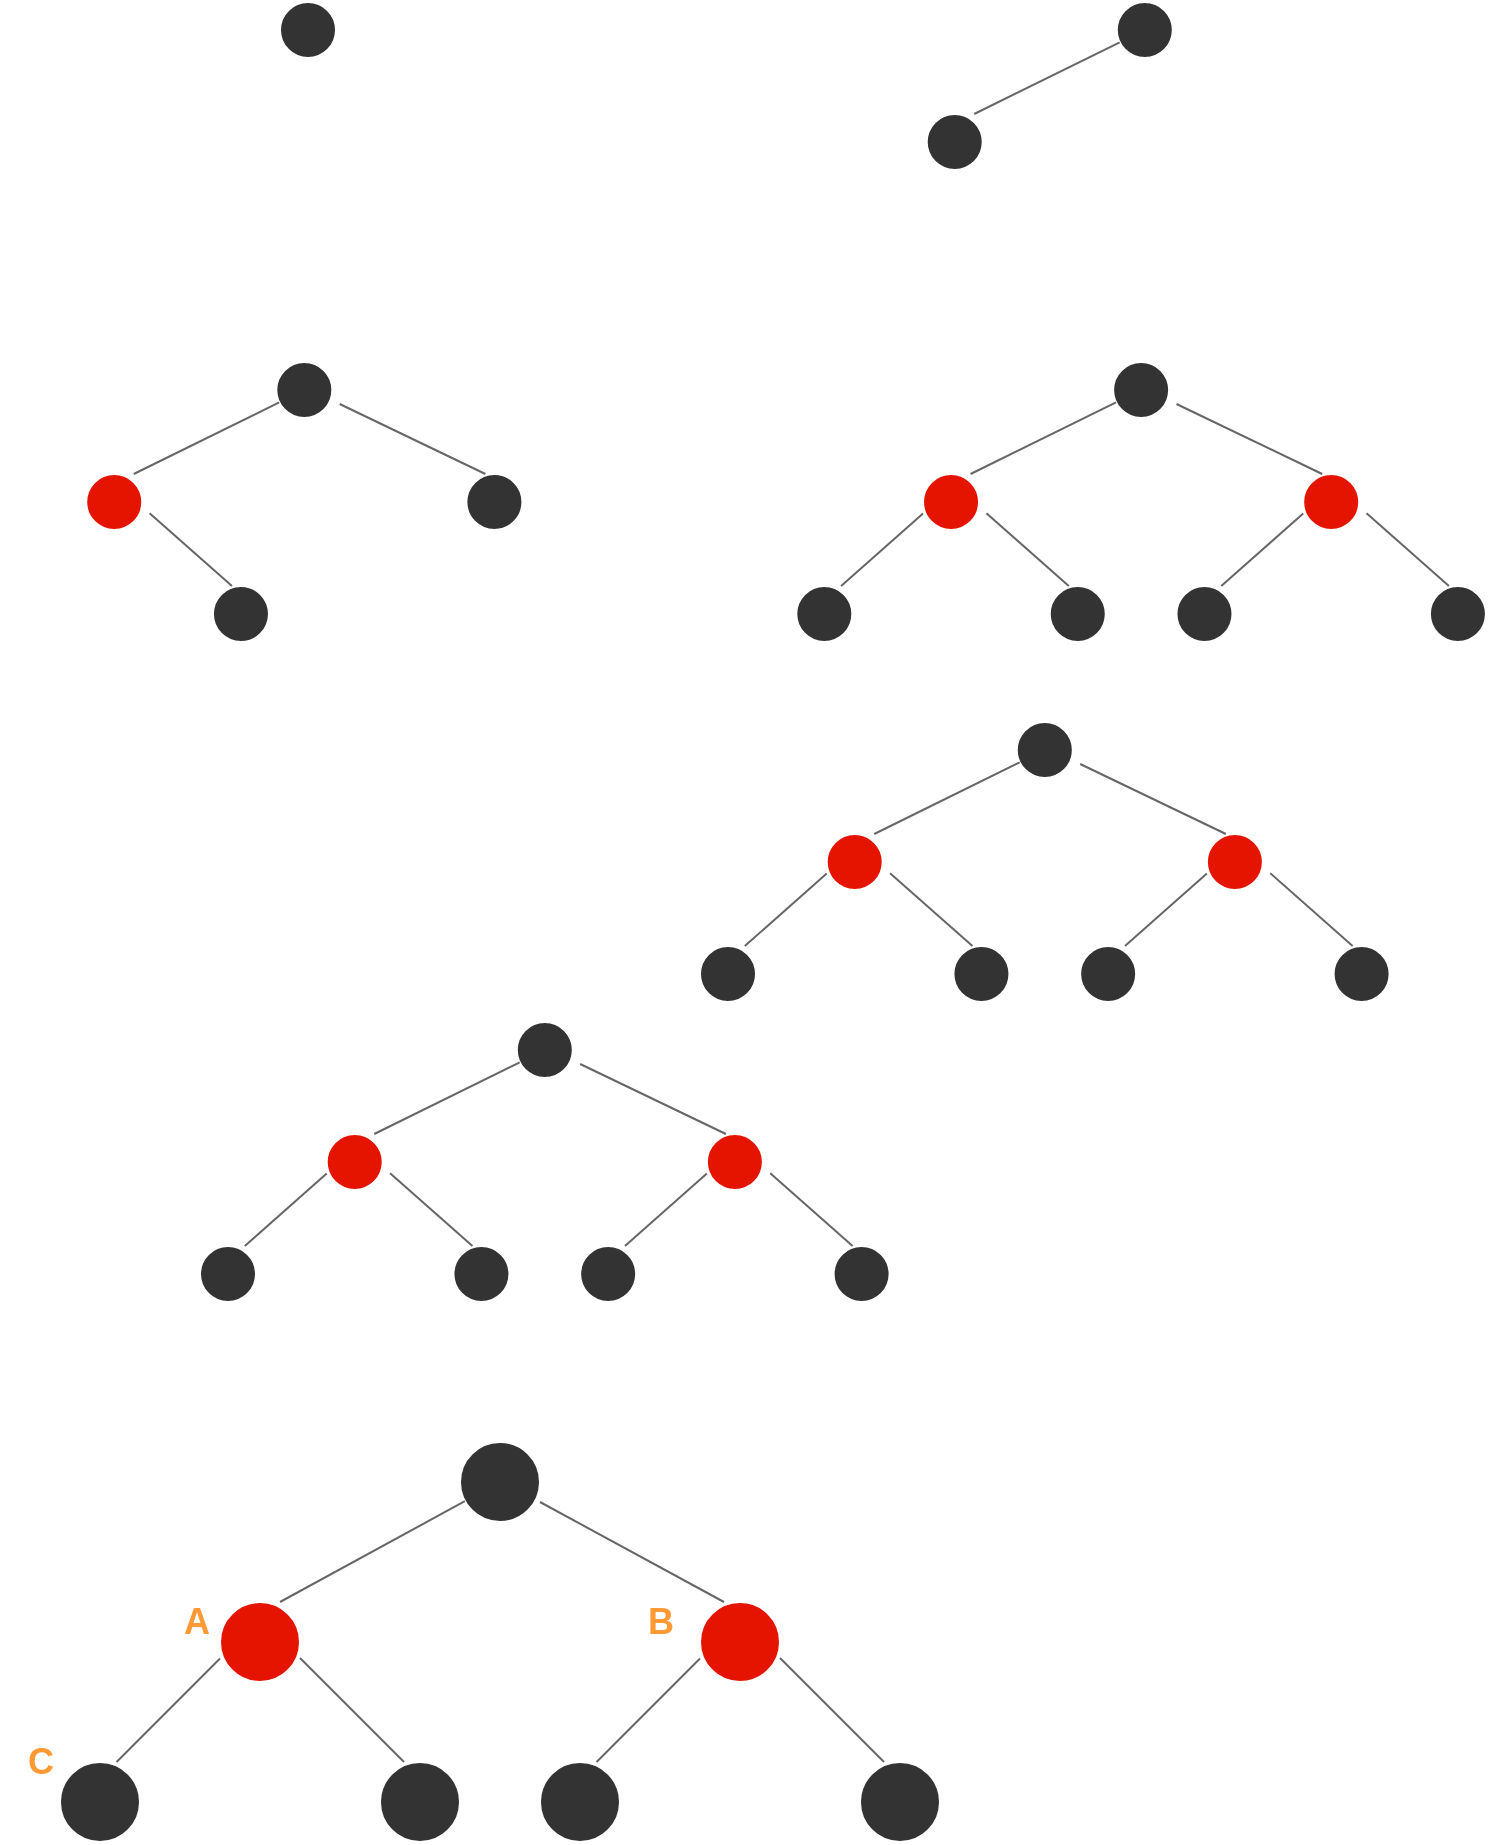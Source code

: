 <mxfile version="24.7.14">
  <diagram name="第 1 页" id="RxgsKimNO08vxueoqrla">
    <mxGraphModel dx="1149" dy="-543" grid="1" gridSize="10" guides="1" tooltips="1" connect="1" arrows="1" fold="1" page="1" pageScale="1" pageWidth="827" pageHeight="1169" math="0" shadow="0">
      <root>
        <mxCell id="0" />
        <mxCell id="1" parent="0" />
        <mxCell id="426iSz_YMCcupiuUeWzE-87" value="" style="ellipse;whiteSpace=wrap;html=1;aspect=fixed;fillColor=#e51400;fontColor=#ffffff;strokeColor=#FFFFFF;" parent="1" vertex="1">
          <mxGeometry x="150" y="2000" width="40" height="40" as="geometry" />
        </mxCell>
        <mxCell id="426iSz_YMCcupiuUeWzE-88" value="" style="ellipse;whiteSpace=wrap;html=1;aspect=fixed;fillColor=#333333;fontColor=#000000;strokeColor=#FFFFFF;" parent="1" vertex="1">
          <mxGeometry x="70" y="2080" width="40" height="40" as="geometry" />
        </mxCell>
        <mxCell id="426iSz_YMCcupiuUeWzE-89" value="" style="ellipse;whiteSpace=wrap;html=1;aspect=fixed;fillColor=#333333;strokeColor=#FFFFFF;" parent="1" vertex="1">
          <mxGeometry x="230" y="2080" width="40" height="40" as="geometry" />
        </mxCell>
        <mxCell id="426iSz_YMCcupiuUeWzE-90" value="" style="endArrow=none;html=1;rounded=0;entryX=0;entryY=1;entryDx=0;entryDy=0;fillColor=#f5f5f5;gradientColor=#b3b3b3;strokeColor=#666666;" parent="1" edge="1">
          <mxGeometry width="50" height="50" relative="1" as="geometry">
            <mxPoint x="98.282" y="2079.998" as="sourcePoint" />
            <mxPoint x="149.998" y="2028.282" as="targetPoint" />
          </mxGeometry>
        </mxCell>
        <mxCell id="426iSz_YMCcupiuUeWzE-91" value="" style="endArrow=none;html=1;rounded=0;entryX=0;entryY=1;entryDx=0;entryDy=0;fillColor=#f5f5f5;gradientColor=#b3b3b3;strokeColor=#666666;" parent="1" edge="1">
          <mxGeometry width="50" height="50" relative="1" as="geometry">
            <mxPoint x="190.0" y="2028" as="sourcePoint" />
            <mxPoint x="242.0" y="2080" as="targetPoint" />
          </mxGeometry>
        </mxCell>
        <mxCell id="426iSz_YMCcupiuUeWzE-92" value="" style="ellipse;whiteSpace=wrap;html=1;aspect=fixed;fillColor=#e51400;fontColor=#ffffff;strokeColor=#FFFFFF;" parent="1" vertex="1">
          <mxGeometry x="390" y="2000" width="40" height="40" as="geometry" />
        </mxCell>
        <mxCell id="426iSz_YMCcupiuUeWzE-93" value="" style="ellipse;whiteSpace=wrap;html=1;aspect=fixed;fillColor=#333333;strokeColor=#FFFFFF;" parent="1" vertex="1">
          <mxGeometry x="310" y="2080" width="40" height="40" as="geometry" />
        </mxCell>
        <mxCell id="426iSz_YMCcupiuUeWzE-94" value="" style="ellipse;whiteSpace=wrap;html=1;aspect=fixed;fillColor=#333333;strokeColor=#FFFFFF;" parent="1" vertex="1">
          <mxGeometry x="470" y="2080" width="40" height="40" as="geometry" />
        </mxCell>
        <mxCell id="426iSz_YMCcupiuUeWzE-95" value="" style="endArrow=none;html=1;rounded=0;entryX=0;entryY=1;entryDx=0;entryDy=0;fillColor=#f5f5f5;gradientColor=#b3b3b3;strokeColor=#666666;" parent="1" edge="1">
          <mxGeometry width="50" height="50" relative="1" as="geometry">
            <mxPoint x="338.282" y="2079.998" as="sourcePoint" />
            <mxPoint x="389.998" y="2028.282" as="targetPoint" />
          </mxGeometry>
        </mxCell>
        <mxCell id="426iSz_YMCcupiuUeWzE-96" value="" style="endArrow=none;html=1;rounded=0;entryX=0;entryY=1;entryDx=0;entryDy=0;fillColor=#f5f5f5;gradientColor=#b3b3b3;strokeColor=#666666;" parent="1" edge="1">
          <mxGeometry width="50" height="50" relative="1" as="geometry">
            <mxPoint x="430.0" y="2028" as="sourcePoint" />
            <mxPoint x="482.0" y="2080" as="targetPoint" />
          </mxGeometry>
        </mxCell>
        <mxCell id="426iSz_YMCcupiuUeWzE-97" value="" style="ellipse;whiteSpace=wrap;html=1;aspect=fixed;fillColor=#333333;strokeColor=#FFFFFF;" parent="1" vertex="1">
          <mxGeometry x="270" y="1920" width="40" height="40" as="geometry" />
        </mxCell>
        <mxCell id="426iSz_YMCcupiuUeWzE-98" value="" style="endArrow=none;html=1;rounded=0;fillColor=#f5f5f5;gradientColor=#b3b3b3;strokeColor=#666666;" parent="1" target="426iSz_YMCcupiuUeWzE-97" edge="1">
          <mxGeometry width="50" height="50" relative="1" as="geometry">
            <mxPoint x="180" y="2000" as="sourcePoint" />
            <mxPoint x="230" y="1950" as="targetPoint" />
          </mxGeometry>
        </mxCell>
        <mxCell id="426iSz_YMCcupiuUeWzE-99" value="" style="endArrow=none;html=1;rounded=0;fillColor=#f5f5f5;gradientColor=#b3b3b3;strokeColor=#666666;" parent="1" edge="1">
          <mxGeometry width="50" height="50" relative="1" as="geometry">
            <mxPoint x="402.0" y="2000" as="sourcePoint" />
            <mxPoint x="310.0" y="1950" as="targetPoint" />
          </mxGeometry>
        </mxCell>
        <mxCell id="426iSz_YMCcupiuUeWzE-101" value="&lt;font size=&quot;1&quot; color=&quot;#ff9933&quot;&gt;&lt;b style=&quot;font-size: 18px;&quot;&gt;B&lt;/b&gt;&lt;/font&gt;" style="text;html=1;align=center;verticalAlign=middle;resizable=0;points=[];autosize=1;strokeColor=none;fillColor=none;strokeWidth=11;" parent="1" vertex="1">
          <mxGeometry x="350" y="1990" width="40" height="40" as="geometry" />
        </mxCell>
        <mxCell id="426iSz_YMCcupiuUeWzE-105" value="&lt;font color=&quot;#ff9933&quot;&gt;&lt;span style=&quot;font-size: 18px;&quot;&gt;&lt;b&gt;C&lt;/b&gt;&lt;/span&gt;&lt;/font&gt;" style="text;html=1;align=center;verticalAlign=middle;resizable=0;points=[];autosize=1;strokeColor=none;fillColor=none;strokeWidth=11;" parent="1" vertex="1">
          <mxGeometry x="40" y="2060" width="40" height="40" as="geometry" />
        </mxCell>
        <mxCell id="426iSz_YMCcupiuUeWzE-106" value="&lt;font color=&quot;#ff9933&quot;&gt;&lt;span style=&quot;font-size: 18px;&quot;&gt;&lt;b&gt;A&lt;/b&gt;&lt;/span&gt;&lt;/font&gt;" style="text;html=1;align=center;verticalAlign=middle;resizable=0;points=[];autosize=1;strokeColor=none;fillColor=none;strokeWidth=11;" parent="1" vertex="1">
          <mxGeometry x="118.18" y="1990" width="40" height="40" as="geometry" />
        </mxCell>
        <mxCell id="Ltbsz4RCoXlC1LkhNw07-54" value="" style="group" vertex="1" connectable="0" parent="1">
          <mxGeometry x="390" y="1560" width="348.48" height="140" as="geometry" />
        </mxCell>
        <mxCell id="Ltbsz4RCoXlC1LkhNw07-55" value="" style="ellipse;whiteSpace=wrap;html=1;aspect=fixed;fillColor=#e51400;fontColor=#ffffff;strokeColor=#FFFFFF;" vertex="1" parent="Ltbsz4RCoXlC1LkhNw07-54">
          <mxGeometry x="63.36" y="56" width="28" height="28" as="geometry" />
        </mxCell>
        <mxCell id="Ltbsz4RCoXlC1LkhNw07-56" value="" style="ellipse;whiteSpace=wrap;html=1;aspect=fixed;fillColor=#333333;fontColor=#000000;strokeColor=#FFFFFF;" vertex="1" parent="Ltbsz4RCoXlC1LkhNw07-54">
          <mxGeometry y="112" width="28" height="28" as="geometry" />
        </mxCell>
        <mxCell id="Ltbsz4RCoXlC1LkhNw07-57" value="" style="ellipse;whiteSpace=wrap;html=1;aspect=fixed;fillColor=#333333;strokeColor=#FFFFFF;" vertex="1" parent="Ltbsz4RCoXlC1LkhNw07-54">
          <mxGeometry x="126.72" y="112" width="28" height="28" as="geometry" />
        </mxCell>
        <mxCell id="Ltbsz4RCoXlC1LkhNw07-58" value="" style="endArrow=none;html=1;rounded=0;entryX=0;entryY=1;entryDx=0;entryDy=0;fillColor=#f5f5f5;gradientColor=#b3b3b3;strokeColor=#666666;" edge="1" parent="Ltbsz4RCoXlC1LkhNw07-54">
          <mxGeometry width="50" height="50" relative="1" as="geometry">
            <mxPoint x="22.399" y="111.999" as="sourcePoint" />
            <mxPoint x="63.358" y="75.797" as="targetPoint" />
          </mxGeometry>
        </mxCell>
        <mxCell id="Ltbsz4RCoXlC1LkhNw07-59" value="" style="endArrow=none;html=1;rounded=0;entryX=0;entryY=1;entryDx=0;entryDy=0;fillColor=#f5f5f5;gradientColor=#b3b3b3;strokeColor=#666666;" edge="1" parent="Ltbsz4RCoXlC1LkhNw07-54">
          <mxGeometry width="50" height="50" relative="1" as="geometry">
            <mxPoint x="95.04" y="75.6" as="sourcePoint" />
            <mxPoint x="136.224" y="112" as="targetPoint" />
          </mxGeometry>
        </mxCell>
        <mxCell id="Ltbsz4RCoXlC1LkhNw07-60" value="" style="ellipse;whiteSpace=wrap;html=1;aspect=fixed;fillColor=#e51400;fontColor=#ffffff;strokeColor=#FFFFFF;" vertex="1" parent="Ltbsz4RCoXlC1LkhNw07-54">
          <mxGeometry x="253.44" y="56" width="28" height="28" as="geometry" />
        </mxCell>
        <mxCell id="Ltbsz4RCoXlC1LkhNw07-61" value="" style="ellipse;whiteSpace=wrap;html=1;aspect=fixed;fillColor=#333333;strokeColor=#FFFFFF;" vertex="1" parent="Ltbsz4RCoXlC1LkhNw07-54">
          <mxGeometry x="190.08" y="112" width="28" height="28" as="geometry" />
        </mxCell>
        <mxCell id="Ltbsz4RCoXlC1LkhNw07-62" value="" style="ellipse;whiteSpace=wrap;html=1;aspect=fixed;fillColor=#333333;strokeColor=#FFFFFF;" vertex="1" parent="Ltbsz4RCoXlC1LkhNw07-54">
          <mxGeometry x="316.8" y="112" width="28" height="28" as="geometry" />
        </mxCell>
        <mxCell id="Ltbsz4RCoXlC1LkhNw07-63" value="" style="endArrow=none;html=1;rounded=0;entryX=0;entryY=1;entryDx=0;entryDy=0;fillColor=#f5f5f5;gradientColor=#b3b3b3;strokeColor=#666666;" edge="1" parent="Ltbsz4RCoXlC1LkhNw07-54">
          <mxGeometry width="50" height="50" relative="1" as="geometry">
            <mxPoint x="212.479" y="111.999" as="sourcePoint" />
            <mxPoint x="253.438" y="75.797" as="targetPoint" />
          </mxGeometry>
        </mxCell>
        <mxCell id="Ltbsz4RCoXlC1LkhNw07-64" value="" style="endArrow=none;html=1;rounded=0;entryX=0;entryY=1;entryDx=0;entryDy=0;fillColor=#f5f5f5;gradientColor=#b3b3b3;strokeColor=#666666;" edge="1" parent="Ltbsz4RCoXlC1LkhNw07-54">
          <mxGeometry width="50" height="50" relative="1" as="geometry">
            <mxPoint x="285.12" y="75.6" as="sourcePoint" />
            <mxPoint x="326.304" y="112" as="targetPoint" />
          </mxGeometry>
        </mxCell>
        <mxCell id="Ltbsz4RCoXlC1LkhNw07-65" value="" style="ellipse;whiteSpace=wrap;html=1;aspect=fixed;fillColor=#333333;strokeColor=#FFFFFF;" vertex="1" parent="Ltbsz4RCoXlC1LkhNw07-54">
          <mxGeometry x="158.4" width="28" height="28" as="geometry" />
        </mxCell>
        <mxCell id="Ltbsz4RCoXlC1LkhNw07-66" value="" style="endArrow=none;html=1;rounded=0;fillColor=#f5f5f5;gradientColor=#b3b3b3;strokeColor=#666666;" edge="1" parent="Ltbsz4RCoXlC1LkhNw07-54" target="Ltbsz4RCoXlC1LkhNw07-65">
          <mxGeometry width="50" height="50" relative="1" as="geometry">
            <mxPoint x="87.12" y="56" as="sourcePoint" />
            <mxPoint x="126.72" y="21" as="targetPoint" />
          </mxGeometry>
        </mxCell>
        <mxCell id="Ltbsz4RCoXlC1LkhNw07-67" value="" style="endArrow=none;html=1;rounded=0;fillColor=#f5f5f5;gradientColor=#b3b3b3;strokeColor=#666666;" edge="1" parent="Ltbsz4RCoXlC1LkhNw07-54">
          <mxGeometry width="50" height="50" relative="1" as="geometry">
            <mxPoint x="262.944" y="56" as="sourcePoint" />
            <mxPoint x="190.08" y="21" as="targetPoint" />
          </mxGeometry>
        </mxCell>
        <mxCell id="Ltbsz4RCoXlC1LkhNw07-68" value="" style="group" vertex="1" connectable="0" parent="1">
          <mxGeometry x="140" y="1710" width="348.48" height="140" as="geometry" />
        </mxCell>
        <mxCell id="Ltbsz4RCoXlC1LkhNw07-69" value="" style="ellipse;whiteSpace=wrap;html=1;aspect=fixed;fillColor=#e51400;fontColor=#ffffff;strokeColor=#FFFFFF;" vertex="1" parent="Ltbsz4RCoXlC1LkhNw07-68">
          <mxGeometry x="63.36" y="56" width="28" height="28" as="geometry" />
        </mxCell>
        <mxCell id="Ltbsz4RCoXlC1LkhNw07-70" value="" style="ellipse;whiteSpace=wrap;html=1;aspect=fixed;fillColor=#333333;fontColor=#000000;strokeColor=#FFFFFF;" vertex="1" parent="Ltbsz4RCoXlC1LkhNw07-68">
          <mxGeometry y="112" width="28" height="28" as="geometry" />
        </mxCell>
        <mxCell id="Ltbsz4RCoXlC1LkhNw07-71" value="" style="ellipse;whiteSpace=wrap;html=1;aspect=fixed;fillColor=#333333;strokeColor=#FFFFFF;" vertex="1" parent="Ltbsz4RCoXlC1LkhNw07-68">
          <mxGeometry x="126.72" y="112" width="28" height="28" as="geometry" />
        </mxCell>
        <mxCell id="Ltbsz4RCoXlC1LkhNw07-72" value="" style="endArrow=none;html=1;rounded=0;entryX=0;entryY=1;entryDx=0;entryDy=0;fillColor=#f5f5f5;gradientColor=#b3b3b3;strokeColor=#666666;" edge="1" parent="Ltbsz4RCoXlC1LkhNw07-68">
          <mxGeometry width="50" height="50" relative="1" as="geometry">
            <mxPoint x="22.399" y="111.999" as="sourcePoint" />
            <mxPoint x="63.358" y="75.797" as="targetPoint" />
          </mxGeometry>
        </mxCell>
        <mxCell id="Ltbsz4RCoXlC1LkhNw07-73" value="" style="endArrow=none;html=1;rounded=0;entryX=0;entryY=1;entryDx=0;entryDy=0;fillColor=#f5f5f5;gradientColor=#b3b3b3;strokeColor=#666666;" edge="1" parent="Ltbsz4RCoXlC1LkhNw07-68">
          <mxGeometry width="50" height="50" relative="1" as="geometry">
            <mxPoint x="95.04" y="75.6" as="sourcePoint" />
            <mxPoint x="136.224" y="112" as="targetPoint" />
          </mxGeometry>
        </mxCell>
        <mxCell id="Ltbsz4RCoXlC1LkhNw07-74" value="" style="ellipse;whiteSpace=wrap;html=1;aspect=fixed;fillColor=#e51400;fontColor=#ffffff;strokeColor=#FFFFFF;" vertex="1" parent="Ltbsz4RCoXlC1LkhNw07-68">
          <mxGeometry x="253.44" y="56" width="28" height="28" as="geometry" />
        </mxCell>
        <mxCell id="Ltbsz4RCoXlC1LkhNw07-75" value="" style="ellipse;whiteSpace=wrap;html=1;aspect=fixed;fillColor=#333333;strokeColor=#FFFFFF;" vertex="1" parent="Ltbsz4RCoXlC1LkhNw07-68">
          <mxGeometry x="190.08" y="112" width="28" height="28" as="geometry" />
        </mxCell>
        <mxCell id="Ltbsz4RCoXlC1LkhNw07-76" value="" style="ellipse;whiteSpace=wrap;html=1;aspect=fixed;fillColor=#333333;strokeColor=#FFFFFF;" vertex="1" parent="Ltbsz4RCoXlC1LkhNw07-68">
          <mxGeometry x="316.8" y="112" width="28" height="28" as="geometry" />
        </mxCell>
        <mxCell id="Ltbsz4RCoXlC1LkhNw07-77" value="" style="endArrow=none;html=1;rounded=0;entryX=0;entryY=1;entryDx=0;entryDy=0;fillColor=#f5f5f5;gradientColor=#b3b3b3;strokeColor=#666666;" edge="1" parent="Ltbsz4RCoXlC1LkhNw07-68">
          <mxGeometry width="50" height="50" relative="1" as="geometry">
            <mxPoint x="212.479" y="111.999" as="sourcePoint" />
            <mxPoint x="253.438" y="75.797" as="targetPoint" />
          </mxGeometry>
        </mxCell>
        <mxCell id="Ltbsz4RCoXlC1LkhNw07-78" value="" style="endArrow=none;html=1;rounded=0;entryX=0;entryY=1;entryDx=0;entryDy=0;fillColor=#f5f5f5;gradientColor=#b3b3b3;strokeColor=#666666;" edge="1" parent="Ltbsz4RCoXlC1LkhNw07-68">
          <mxGeometry width="50" height="50" relative="1" as="geometry">
            <mxPoint x="285.12" y="75.6" as="sourcePoint" />
            <mxPoint x="326.304" y="112" as="targetPoint" />
          </mxGeometry>
        </mxCell>
        <mxCell id="Ltbsz4RCoXlC1LkhNw07-79" value="" style="ellipse;whiteSpace=wrap;html=1;aspect=fixed;fillColor=#333333;strokeColor=#FFFFFF;" vertex="1" parent="Ltbsz4RCoXlC1LkhNw07-68">
          <mxGeometry x="158.4" width="28" height="28" as="geometry" />
        </mxCell>
        <mxCell id="Ltbsz4RCoXlC1LkhNw07-80" value="" style="endArrow=none;html=1;rounded=0;fillColor=#f5f5f5;gradientColor=#b3b3b3;strokeColor=#666666;" edge="1" parent="Ltbsz4RCoXlC1LkhNw07-68" target="Ltbsz4RCoXlC1LkhNw07-79">
          <mxGeometry width="50" height="50" relative="1" as="geometry">
            <mxPoint x="87.12" y="56" as="sourcePoint" />
            <mxPoint x="126.72" y="21" as="targetPoint" />
          </mxGeometry>
        </mxCell>
        <mxCell id="Ltbsz4RCoXlC1LkhNw07-81" value="" style="endArrow=none;html=1;rounded=0;fillColor=#f5f5f5;gradientColor=#b3b3b3;strokeColor=#666666;" edge="1" parent="Ltbsz4RCoXlC1LkhNw07-68">
          <mxGeometry width="50" height="50" relative="1" as="geometry">
            <mxPoint x="262.944" y="56" as="sourcePoint" />
            <mxPoint x="190.08" y="21" as="targetPoint" />
          </mxGeometry>
        </mxCell>
        <mxCell id="Ltbsz4RCoXlC1LkhNw07-46" value="" style="ellipse;whiteSpace=wrap;html=1;aspect=fixed;fillColor=#333333;strokeColor=#FFFFFF;" vertex="1" parent="1">
          <mxGeometry x="180" y="1200" width="28" height="28" as="geometry" />
        </mxCell>
        <mxCell id="Ltbsz4RCoXlC1LkhNw07-83" value="" style="ellipse;whiteSpace=wrap;html=1;aspect=fixed;fillColor=#333333;fontColor=#ffffff;strokeColor=#FFFFFF;" vertex="1" parent="1">
          <mxGeometry x="503.36" y="1256" width="28" height="28" as="geometry" />
        </mxCell>
        <mxCell id="Ltbsz4RCoXlC1LkhNw07-93" value="" style="ellipse;whiteSpace=wrap;html=1;aspect=fixed;fillColor=#333333;strokeColor=#FFFFFF;" vertex="1" parent="1">
          <mxGeometry x="598.4" y="1200" width="28" height="28" as="geometry" />
        </mxCell>
        <mxCell id="Ltbsz4RCoXlC1LkhNw07-94" value="" style="endArrow=none;html=1;rounded=0;fillColor=#f5f5f5;gradientColor=#b3b3b3;strokeColor=#666666;" edge="1" parent="1" target="Ltbsz4RCoXlC1LkhNw07-93">
          <mxGeometry width="50" height="50" relative="1" as="geometry">
            <mxPoint x="527.12" y="1256" as="sourcePoint" />
            <mxPoint x="566.72" y="1221" as="targetPoint" />
          </mxGeometry>
        </mxCell>
        <mxCell id="Ltbsz4RCoXlC1LkhNw07-97" value="" style="ellipse;whiteSpace=wrap;html=1;aspect=fixed;fillColor=#e51400;fontColor=#ffffff;strokeColor=#FFFFFF;" vertex="1" parent="1">
          <mxGeometry x="83.12" y="1436" width="28" height="28" as="geometry" />
        </mxCell>
        <mxCell id="Ltbsz4RCoXlC1LkhNw07-99" value="" style="ellipse;whiteSpace=wrap;html=1;aspect=fixed;fillColor=#333333;strokeColor=#FFFFFF;" vertex="1" parent="1">
          <mxGeometry x="146.48" y="1492" width="28" height="28" as="geometry" />
        </mxCell>
        <mxCell id="Ltbsz4RCoXlC1LkhNw07-101" value="" style="endArrow=none;html=1;rounded=0;entryX=0;entryY=1;entryDx=0;entryDy=0;fillColor=#f5f5f5;gradientColor=#b3b3b3;strokeColor=#666666;" edge="1" parent="1">
          <mxGeometry width="50" height="50" relative="1" as="geometry">
            <mxPoint x="114.8" y="1455.6" as="sourcePoint" />
            <mxPoint x="155.984" y="1492" as="targetPoint" />
          </mxGeometry>
        </mxCell>
        <mxCell id="Ltbsz4RCoXlC1LkhNw07-102" value="" style="ellipse;whiteSpace=wrap;html=1;aspect=fixed;fillColor=#333333;fontColor=#ffffff;strokeColor=#FFFFFF;" vertex="1" parent="1">
          <mxGeometry x="273.2" y="1436" width="28" height="28" as="geometry" />
        </mxCell>
        <mxCell id="Ltbsz4RCoXlC1LkhNw07-107" value="" style="ellipse;whiteSpace=wrap;html=1;aspect=fixed;fillColor=#333333;strokeColor=#FFFFFF;" vertex="1" parent="1">
          <mxGeometry x="178.16" y="1380" width="28" height="28" as="geometry" />
        </mxCell>
        <mxCell id="Ltbsz4RCoXlC1LkhNw07-108" value="" style="endArrow=none;html=1;rounded=0;fillColor=#f5f5f5;gradientColor=#b3b3b3;strokeColor=#666666;" edge="1" parent="1" target="Ltbsz4RCoXlC1LkhNw07-107">
          <mxGeometry width="50" height="50" relative="1" as="geometry">
            <mxPoint x="106.88" y="1436" as="sourcePoint" />
            <mxPoint x="146.48" y="1401" as="targetPoint" />
          </mxGeometry>
        </mxCell>
        <mxCell id="Ltbsz4RCoXlC1LkhNw07-109" value="" style="endArrow=none;html=1;rounded=0;fillColor=#f5f5f5;gradientColor=#b3b3b3;strokeColor=#666666;" edge="1" parent="1">
          <mxGeometry width="50" height="50" relative="1" as="geometry">
            <mxPoint x="282.704" y="1436" as="sourcePoint" />
            <mxPoint x="209.84" y="1401" as="targetPoint" />
          </mxGeometry>
        </mxCell>
        <mxCell id="Ltbsz4RCoXlC1LkhNw07-110" value="" style="group" vertex="1" connectable="0" parent="1">
          <mxGeometry x="438.16" y="1380" width="348.48" height="140" as="geometry" />
        </mxCell>
        <mxCell id="Ltbsz4RCoXlC1LkhNw07-111" value="" style="ellipse;whiteSpace=wrap;html=1;aspect=fixed;fillColor=#e51400;fontColor=#ffffff;strokeColor=#FFFFFF;" vertex="1" parent="Ltbsz4RCoXlC1LkhNw07-110">
          <mxGeometry x="63.36" y="56" width="28" height="28" as="geometry" />
        </mxCell>
        <mxCell id="Ltbsz4RCoXlC1LkhNw07-112" value="" style="ellipse;whiteSpace=wrap;html=1;aspect=fixed;fillColor=#333333;fontColor=#000000;strokeColor=#FFFFFF;" vertex="1" parent="Ltbsz4RCoXlC1LkhNw07-110">
          <mxGeometry y="112" width="28" height="28" as="geometry" />
        </mxCell>
        <mxCell id="Ltbsz4RCoXlC1LkhNw07-113" value="" style="ellipse;whiteSpace=wrap;html=1;aspect=fixed;fillColor=#333333;strokeColor=#FFFFFF;" vertex="1" parent="Ltbsz4RCoXlC1LkhNw07-110">
          <mxGeometry x="126.72" y="112" width="28" height="28" as="geometry" />
        </mxCell>
        <mxCell id="Ltbsz4RCoXlC1LkhNw07-114" value="" style="endArrow=none;html=1;rounded=0;entryX=0;entryY=1;entryDx=0;entryDy=0;fillColor=#f5f5f5;gradientColor=#b3b3b3;strokeColor=#666666;" edge="1" parent="Ltbsz4RCoXlC1LkhNw07-110">
          <mxGeometry width="50" height="50" relative="1" as="geometry">
            <mxPoint x="22.399" y="111.999" as="sourcePoint" />
            <mxPoint x="63.358" y="75.797" as="targetPoint" />
          </mxGeometry>
        </mxCell>
        <mxCell id="Ltbsz4RCoXlC1LkhNw07-115" value="" style="endArrow=none;html=1;rounded=0;entryX=0;entryY=1;entryDx=0;entryDy=0;fillColor=#f5f5f5;gradientColor=#b3b3b3;strokeColor=#666666;" edge="1" parent="Ltbsz4RCoXlC1LkhNw07-110">
          <mxGeometry width="50" height="50" relative="1" as="geometry">
            <mxPoint x="95.04" y="75.6" as="sourcePoint" />
            <mxPoint x="136.224" y="112" as="targetPoint" />
          </mxGeometry>
        </mxCell>
        <mxCell id="Ltbsz4RCoXlC1LkhNw07-116" value="" style="ellipse;whiteSpace=wrap;html=1;aspect=fixed;fillColor=#e51400;fontColor=#ffffff;strokeColor=#FFFFFF;" vertex="1" parent="Ltbsz4RCoXlC1LkhNw07-110">
          <mxGeometry x="253.44" y="56" width="28" height="28" as="geometry" />
        </mxCell>
        <mxCell id="Ltbsz4RCoXlC1LkhNw07-117" value="" style="ellipse;whiteSpace=wrap;html=1;aspect=fixed;fillColor=#333333;strokeColor=#FFFFFF;" vertex="1" parent="Ltbsz4RCoXlC1LkhNw07-110">
          <mxGeometry x="190.08" y="112" width="28" height="28" as="geometry" />
        </mxCell>
        <mxCell id="Ltbsz4RCoXlC1LkhNw07-118" value="" style="ellipse;whiteSpace=wrap;html=1;aspect=fixed;fillColor=#333333;strokeColor=#FFFFFF;" vertex="1" parent="Ltbsz4RCoXlC1LkhNw07-110">
          <mxGeometry x="316.8" y="112" width="28" height="28" as="geometry" />
        </mxCell>
        <mxCell id="Ltbsz4RCoXlC1LkhNw07-119" value="" style="endArrow=none;html=1;rounded=0;entryX=0;entryY=1;entryDx=0;entryDy=0;fillColor=#f5f5f5;gradientColor=#b3b3b3;strokeColor=#666666;" edge="1" parent="Ltbsz4RCoXlC1LkhNw07-110">
          <mxGeometry width="50" height="50" relative="1" as="geometry">
            <mxPoint x="212.479" y="111.999" as="sourcePoint" />
            <mxPoint x="253.438" y="75.797" as="targetPoint" />
          </mxGeometry>
        </mxCell>
        <mxCell id="Ltbsz4RCoXlC1LkhNw07-120" value="" style="endArrow=none;html=1;rounded=0;entryX=0;entryY=1;entryDx=0;entryDy=0;fillColor=#f5f5f5;gradientColor=#b3b3b3;strokeColor=#666666;" edge="1" parent="Ltbsz4RCoXlC1LkhNw07-110">
          <mxGeometry width="50" height="50" relative="1" as="geometry">
            <mxPoint x="285.12" y="75.6" as="sourcePoint" />
            <mxPoint x="326.304" y="112" as="targetPoint" />
          </mxGeometry>
        </mxCell>
        <mxCell id="Ltbsz4RCoXlC1LkhNw07-121" value="" style="ellipse;whiteSpace=wrap;html=1;aspect=fixed;fillColor=#333333;strokeColor=#FFFFFF;" vertex="1" parent="Ltbsz4RCoXlC1LkhNw07-110">
          <mxGeometry x="158.4" width="28" height="28" as="geometry" />
        </mxCell>
        <mxCell id="Ltbsz4RCoXlC1LkhNw07-122" value="" style="endArrow=none;html=1;rounded=0;fillColor=#f5f5f5;gradientColor=#b3b3b3;strokeColor=#666666;" edge="1" parent="Ltbsz4RCoXlC1LkhNw07-110" target="Ltbsz4RCoXlC1LkhNw07-121">
          <mxGeometry width="50" height="50" relative="1" as="geometry">
            <mxPoint x="87.12" y="56" as="sourcePoint" />
            <mxPoint x="126.72" y="21" as="targetPoint" />
          </mxGeometry>
        </mxCell>
        <mxCell id="Ltbsz4RCoXlC1LkhNw07-123" value="" style="endArrow=none;html=1;rounded=0;fillColor=#f5f5f5;gradientColor=#b3b3b3;strokeColor=#666666;" edge="1" parent="Ltbsz4RCoXlC1LkhNw07-110">
          <mxGeometry width="50" height="50" relative="1" as="geometry">
            <mxPoint x="262.944" y="56" as="sourcePoint" />
            <mxPoint x="190.08" y="21" as="targetPoint" />
          </mxGeometry>
        </mxCell>
      </root>
    </mxGraphModel>
  </diagram>
</mxfile>

